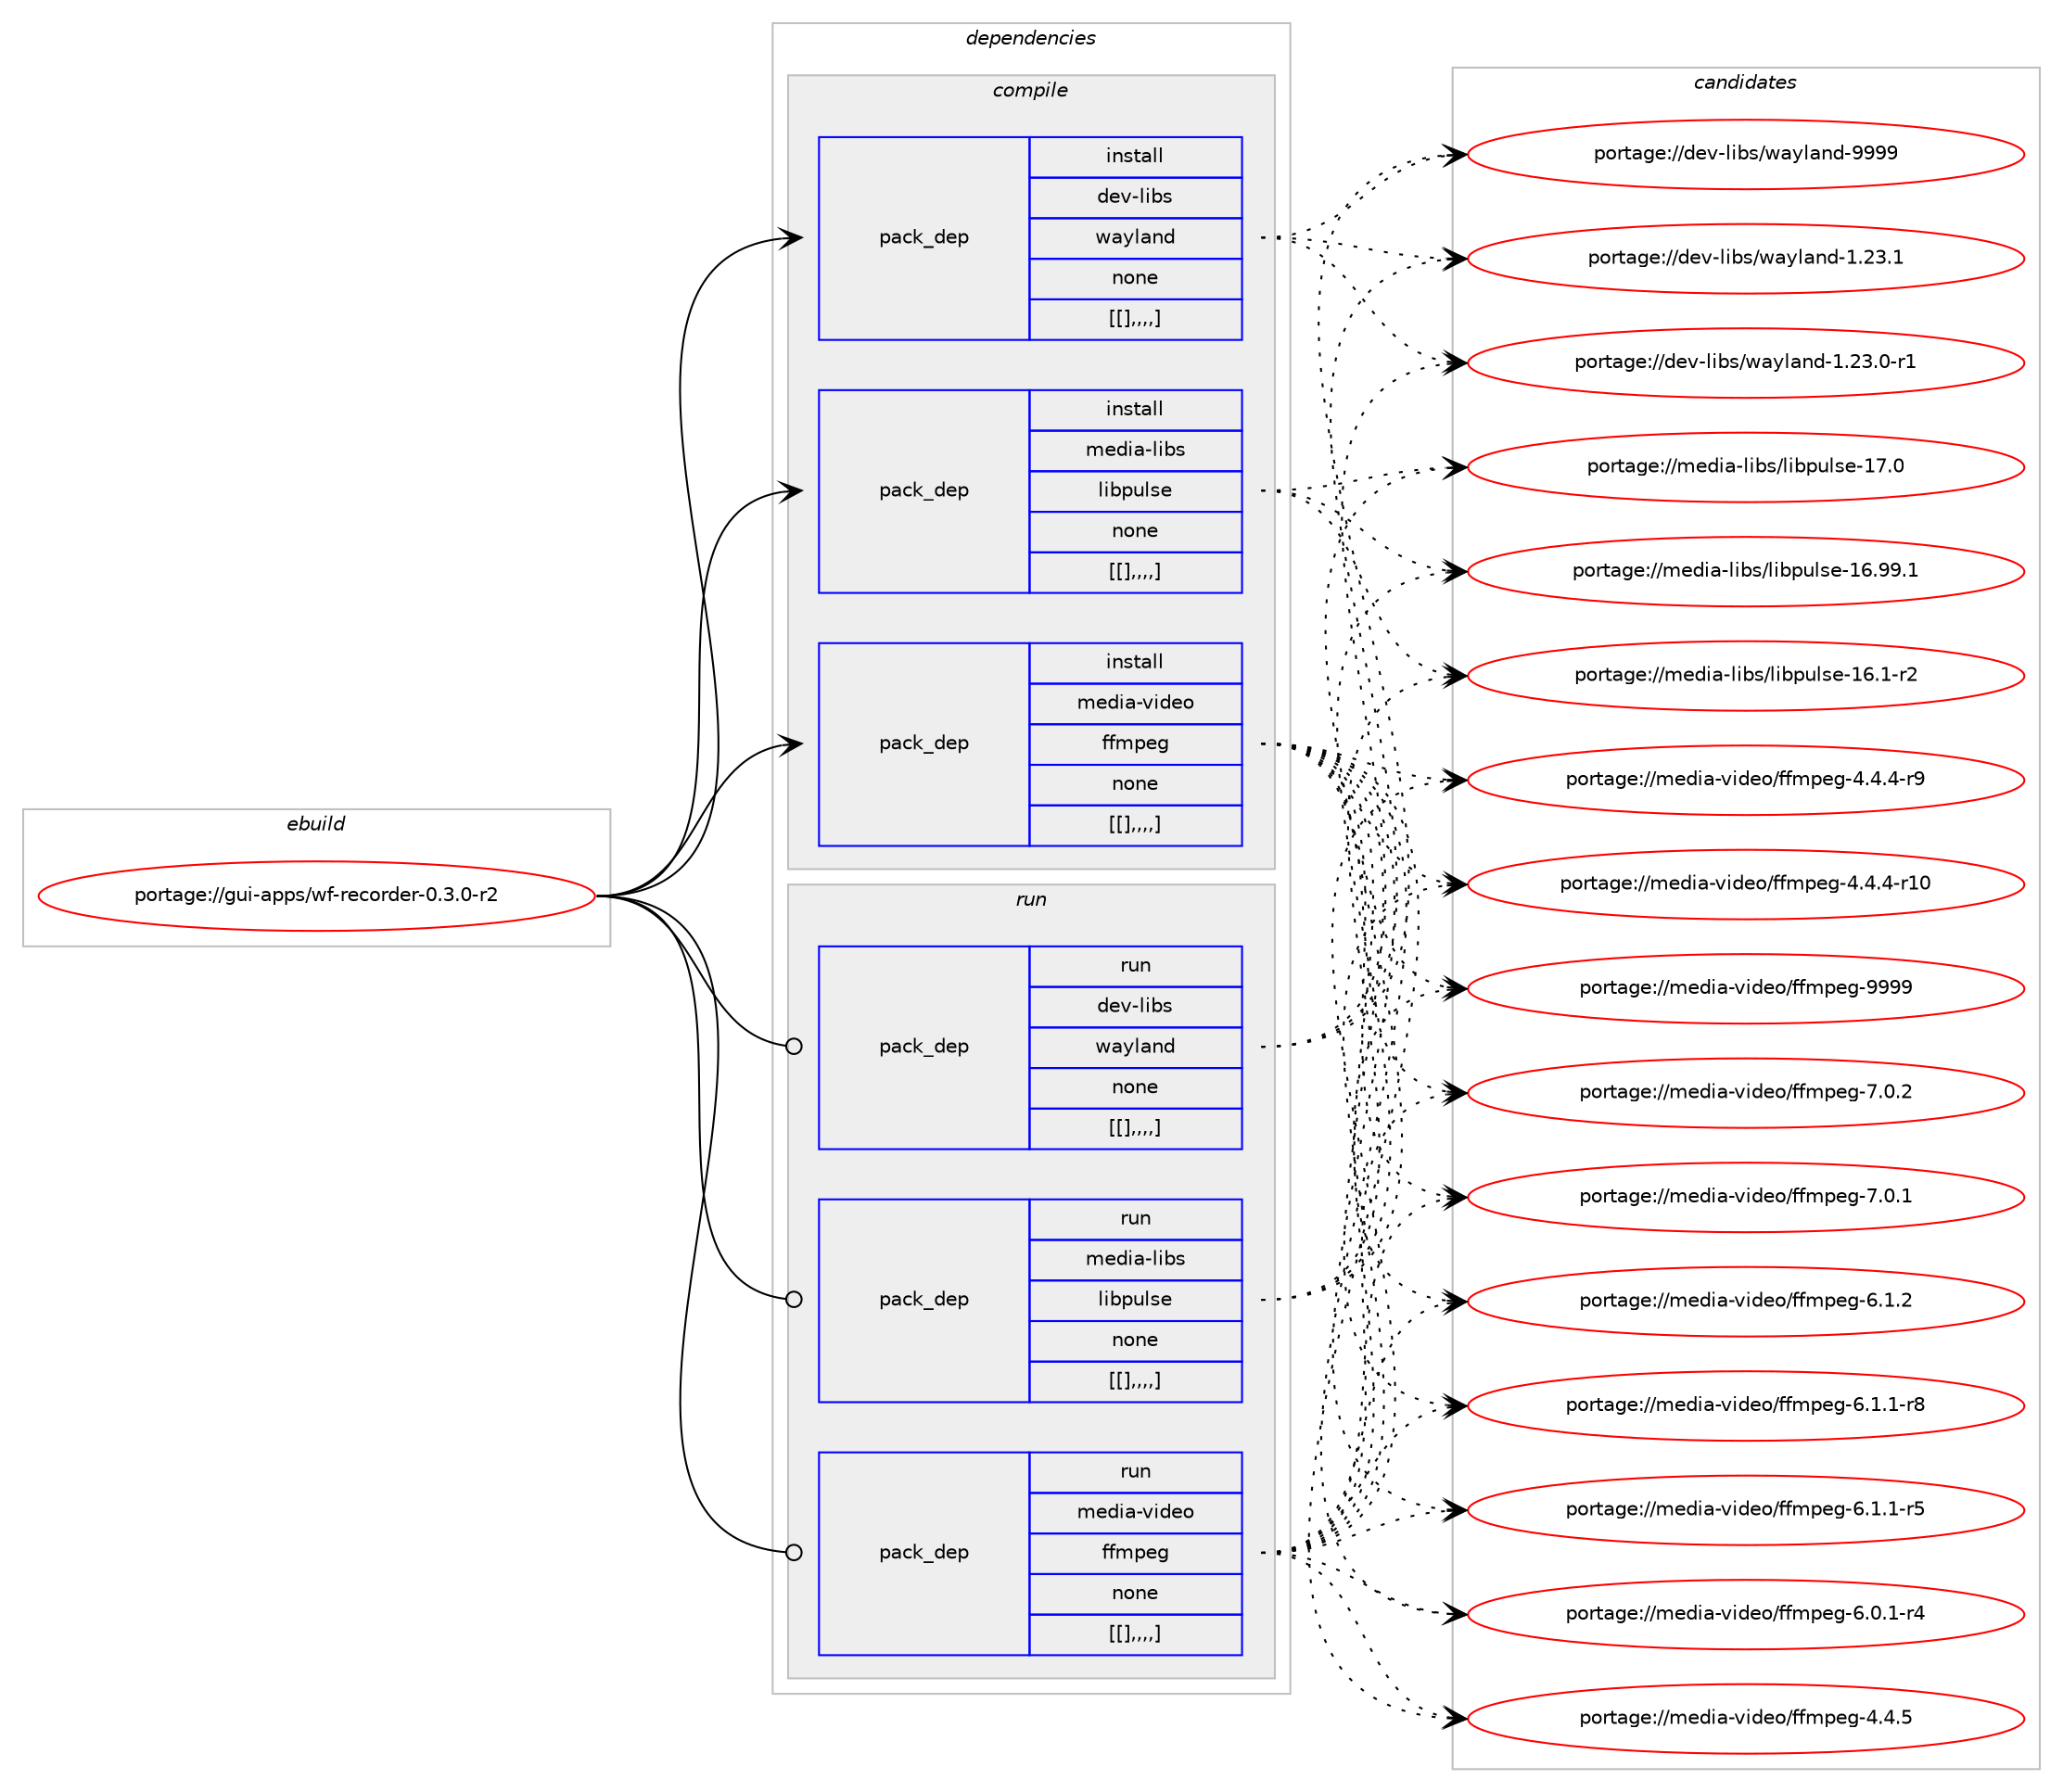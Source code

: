 digraph prolog {

# *************
# Graph options
# *************

newrank=true;
concentrate=true;
compound=true;
graph [rankdir=LR,fontname=Helvetica,fontsize=10,ranksep=1.5];#, ranksep=2.5, nodesep=0.2];
edge  [arrowhead=vee];
node  [fontname=Helvetica,fontsize=10];

# **********
# The ebuild
# **********

subgraph cluster_leftcol {
color=gray;
label=<<i>ebuild</i>>;
id [label="portage://gui-apps/wf-recorder-0.3.0-r2", color=red, width=4, href="../gui-apps/wf-recorder-0.3.0-r2.svg"];
}

# ****************
# The dependencies
# ****************

subgraph cluster_midcol {
color=gray;
label=<<i>dependencies</i>>;
subgraph cluster_compile {
fillcolor="#eeeeee";
style=filled;
label=<<i>compile</i>>;
subgraph pack177813 {
dependency247688 [label=<<TABLE BORDER="0" CELLBORDER="1" CELLSPACING="0" CELLPADDING="4" WIDTH="220"><TR><TD ROWSPAN="6" CELLPADDING="30">pack_dep</TD></TR><TR><TD WIDTH="110">install</TD></TR><TR><TD>dev-libs</TD></TR><TR><TD>wayland</TD></TR><TR><TD>none</TD></TR><TR><TD>[[],,,,]</TD></TR></TABLE>>, shape=none, color=blue];
}
id:e -> dependency247688:w [weight=20,style="solid",arrowhead="vee"];
subgraph pack177814 {
dependency247689 [label=<<TABLE BORDER="0" CELLBORDER="1" CELLSPACING="0" CELLPADDING="4" WIDTH="220"><TR><TD ROWSPAN="6" CELLPADDING="30">pack_dep</TD></TR><TR><TD WIDTH="110">install</TD></TR><TR><TD>media-libs</TD></TR><TR><TD>libpulse</TD></TR><TR><TD>none</TD></TR><TR><TD>[[],,,,]</TD></TR></TABLE>>, shape=none, color=blue];
}
id:e -> dependency247689:w [weight=20,style="solid",arrowhead="vee"];
subgraph pack177815 {
dependency247690 [label=<<TABLE BORDER="0" CELLBORDER="1" CELLSPACING="0" CELLPADDING="4" WIDTH="220"><TR><TD ROWSPAN="6" CELLPADDING="30">pack_dep</TD></TR><TR><TD WIDTH="110">install</TD></TR><TR><TD>media-video</TD></TR><TR><TD>ffmpeg</TD></TR><TR><TD>none</TD></TR><TR><TD>[[],,,,]</TD></TR></TABLE>>, shape=none, color=blue];
}
id:e -> dependency247690:w [weight=20,style="solid",arrowhead="vee"];
}
subgraph cluster_compileandrun {
fillcolor="#eeeeee";
style=filled;
label=<<i>compile and run</i>>;
}
subgraph cluster_run {
fillcolor="#eeeeee";
style=filled;
label=<<i>run</i>>;
subgraph pack177816 {
dependency247691 [label=<<TABLE BORDER="0" CELLBORDER="1" CELLSPACING="0" CELLPADDING="4" WIDTH="220"><TR><TD ROWSPAN="6" CELLPADDING="30">pack_dep</TD></TR><TR><TD WIDTH="110">run</TD></TR><TR><TD>dev-libs</TD></TR><TR><TD>wayland</TD></TR><TR><TD>none</TD></TR><TR><TD>[[],,,,]</TD></TR></TABLE>>, shape=none, color=blue];
}
id:e -> dependency247691:w [weight=20,style="solid",arrowhead="odot"];
subgraph pack177817 {
dependency247692 [label=<<TABLE BORDER="0" CELLBORDER="1" CELLSPACING="0" CELLPADDING="4" WIDTH="220"><TR><TD ROWSPAN="6" CELLPADDING="30">pack_dep</TD></TR><TR><TD WIDTH="110">run</TD></TR><TR><TD>media-libs</TD></TR><TR><TD>libpulse</TD></TR><TR><TD>none</TD></TR><TR><TD>[[],,,,]</TD></TR></TABLE>>, shape=none, color=blue];
}
id:e -> dependency247692:w [weight=20,style="solid",arrowhead="odot"];
subgraph pack177818 {
dependency247693 [label=<<TABLE BORDER="0" CELLBORDER="1" CELLSPACING="0" CELLPADDING="4" WIDTH="220"><TR><TD ROWSPAN="6" CELLPADDING="30">pack_dep</TD></TR><TR><TD WIDTH="110">run</TD></TR><TR><TD>media-video</TD></TR><TR><TD>ffmpeg</TD></TR><TR><TD>none</TD></TR><TR><TD>[[],,,,]</TD></TR></TABLE>>, shape=none, color=blue];
}
id:e -> dependency247693:w [weight=20,style="solid",arrowhead="odot"];
}
}

# **************
# The candidates
# **************

subgraph cluster_choices {
rank=same;
color=gray;
label=<<i>candidates</i>>;

subgraph choice177813 {
color=black;
nodesep=1;
choice10010111845108105981154711997121108971101004557575757 [label="portage://dev-libs/wayland-9999", color=red, width=4,href="../dev-libs/wayland-9999.svg"];
choice100101118451081059811547119971211089711010045494650514649 [label="portage://dev-libs/wayland-1.23.1", color=red, width=4,href="../dev-libs/wayland-1.23.1.svg"];
choice1001011184510810598115471199712110897110100454946505146484511449 [label="portage://dev-libs/wayland-1.23.0-r1", color=red, width=4,href="../dev-libs/wayland-1.23.0-r1.svg"];
dependency247688:e -> choice10010111845108105981154711997121108971101004557575757:w [style=dotted,weight="100"];
dependency247688:e -> choice100101118451081059811547119971211089711010045494650514649:w [style=dotted,weight="100"];
dependency247688:e -> choice1001011184510810598115471199712110897110100454946505146484511449:w [style=dotted,weight="100"];
}
subgraph choice177814 {
color=black;
nodesep=1;
choice10910110010597451081059811547108105981121171081151014549554648 [label="portage://media-libs/libpulse-17.0", color=red, width=4,href="../media-libs/libpulse-17.0.svg"];
choice10910110010597451081059811547108105981121171081151014549544657574649 [label="portage://media-libs/libpulse-16.99.1", color=red, width=4,href="../media-libs/libpulse-16.99.1.svg"];
choice109101100105974510810598115471081059811211710811510145495446494511450 [label="portage://media-libs/libpulse-16.1-r2", color=red, width=4,href="../media-libs/libpulse-16.1-r2.svg"];
dependency247689:e -> choice10910110010597451081059811547108105981121171081151014549554648:w [style=dotted,weight="100"];
dependency247689:e -> choice10910110010597451081059811547108105981121171081151014549544657574649:w [style=dotted,weight="100"];
dependency247689:e -> choice109101100105974510810598115471081059811211710811510145495446494511450:w [style=dotted,weight="100"];
}
subgraph choice177815 {
color=black;
nodesep=1;
choice1091011001059745118105100101111471021021091121011034557575757 [label="portage://media-video/ffmpeg-9999", color=red, width=4,href="../media-video/ffmpeg-9999.svg"];
choice109101100105974511810510010111147102102109112101103455546484650 [label="portage://media-video/ffmpeg-7.0.2", color=red, width=4,href="../media-video/ffmpeg-7.0.2.svg"];
choice109101100105974511810510010111147102102109112101103455546484649 [label="portage://media-video/ffmpeg-7.0.1", color=red, width=4,href="../media-video/ffmpeg-7.0.1.svg"];
choice109101100105974511810510010111147102102109112101103455446494650 [label="portage://media-video/ffmpeg-6.1.2", color=red, width=4,href="../media-video/ffmpeg-6.1.2.svg"];
choice1091011001059745118105100101111471021021091121011034554464946494511456 [label="portage://media-video/ffmpeg-6.1.1-r8", color=red, width=4,href="../media-video/ffmpeg-6.1.1-r8.svg"];
choice1091011001059745118105100101111471021021091121011034554464946494511453 [label="portage://media-video/ffmpeg-6.1.1-r5", color=red, width=4,href="../media-video/ffmpeg-6.1.1-r5.svg"];
choice1091011001059745118105100101111471021021091121011034554464846494511452 [label="portage://media-video/ffmpeg-6.0.1-r4", color=red, width=4,href="../media-video/ffmpeg-6.0.1-r4.svg"];
choice109101100105974511810510010111147102102109112101103455246524653 [label="portage://media-video/ffmpeg-4.4.5", color=red, width=4,href="../media-video/ffmpeg-4.4.5.svg"];
choice1091011001059745118105100101111471021021091121011034552465246524511457 [label="portage://media-video/ffmpeg-4.4.4-r9", color=red, width=4,href="../media-video/ffmpeg-4.4.4-r9.svg"];
choice109101100105974511810510010111147102102109112101103455246524652451144948 [label="portage://media-video/ffmpeg-4.4.4-r10", color=red, width=4,href="../media-video/ffmpeg-4.4.4-r10.svg"];
dependency247690:e -> choice1091011001059745118105100101111471021021091121011034557575757:w [style=dotted,weight="100"];
dependency247690:e -> choice109101100105974511810510010111147102102109112101103455546484650:w [style=dotted,weight="100"];
dependency247690:e -> choice109101100105974511810510010111147102102109112101103455546484649:w [style=dotted,weight="100"];
dependency247690:e -> choice109101100105974511810510010111147102102109112101103455446494650:w [style=dotted,weight="100"];
dependency247690:e -> choice1091011001059745118105100101111471021021091121011034554464946494511456:w [style=dotted,weight="100"];
dependency247690:e -> choice1091011001059745118105100101111471021021091121011034554464946494511453:w [style=dotted,weight="100"];
dependency247690:e -> choice1091011001059745118105100101111471021021091121011034554464846494511452:w [style=dotted,weight="100"];
dependency247690:e -> choice109101100105974511810510010111147102102109112101103455246524653:w [style=dotted,weight="100"];
dependency247690:e -> choice1091011001059745118105100101111471021021091121011034552465246524511457:w [style=dotted,weight="100"];
dependency247690:e -> choice109101100105974511810510010111147102102109112101103455246524652451144948:w [style=dotted,weight="100"];
}
subgraph choice177816 {
color=black;
nodesep=1;
choice10010111845108105981154711997121108971101004557575757 [label="portage://dev-libs/wayland-9999", color=red, width=4,href="../dev-libs/wayland-9999.svg"];
choice100101118451081059811547119971211089711010045494650514649 [label="portage://dev-libs/wayland-1.23.1", color=red, width=4,href="../dev-libs/wayland-1.23.1.svg"];
choice1001011184510810598115471199712110897110100454946505146484511449 [label="portage://dev-libs/wayland-1.23.0-r1", color=red, width=4,href="../dev-libs/wayland-1.23.0-r1.svg"];
dependency247691:e -> choice10010111845108105981154711997121108971101004557575757:w [style=dotted,weight="100"];
dependency247691:e -> choice100101118451081059811547119971211089711010045494650514649:w [style=dotted,weight="100"];
dependency247691:e -> choice1001011184510810598115471199712110897110100454946505146484511449:w [style=dotted,weight="100"];
}
subgraph choice177817 {
color=black;
nodesep=1;
choice10910110010597451081059811547108105981121171081151014549554648 [label="portage://media-libs/libpulse-17.0", color=red, width=4,href="../media-libs/libpulse-17.0.svg"];
choice10910110010597451081059811547108105981121171081151014549544657574649 [label="portage://media-libs/libpulse-16.99.1", color=red, width=4,href="../media-libs/libpulse-16.99.1.svg"];
choice109101100105974510810598115471081059811211710811510145495446494511450 [label="portage://media-libs/libpulse-16.1-r2", color=red, width=4,href="../media-libs/libpulse-16.1-r2.svg"];
dependency247692:e -> choice10910110010597451081059811547108105981121171081151014549554648:w [style=dotted,weight="100"];
dependency247692:e -> choice10910110010597451081059811547108105981121171081151014549544657574649:w [style=dotted,weight="100"];
dependency247692:e -> choice109101100105974510810598115471081059811211710811510145495446494511450:w [style=dotted,weight="100"];
}
subgraph choice177818 {
color=black;
nodesep=1;
choice1091011001059745118105100101111471021021091121011034557575757 [label="portage://media-video/ffmpeg-9999", color=red, width=4,href="../media-video/ffmpeg-9999.svg"];
choice109101100105974511810510010111147102102109112101103455546484650 [label="portage://media-video/ffmpeg-7.0.2", color=red, width=4,href="../media-video/ffmpeg-7.0.2.svg"];
choice109101100105974511810510010111147102102109112101103455546484649 [label="portage://media-video/ffmpeg-7.0.1", color=red, width=4,href="../media-video/ffmpeg-7.0.1.svg"];
choice109101100105974511810510010111147102102109112101103455446494650 [label="portage://media-video/ffmpeg-6.1.2", color=red, width=4,href="../media-video/ffmpeg-6.1.2.svg"];
choice1091011001059745118105100101111471021021091121011034554464946494511456 [label="portage://media-video/ffmpeg-6.1.1-r8", color=red, width=4,href="../media-video/ffmpeg-6.1.1-r8.svg"];
choice1091011001059745118105100101111471021021091121011034554464946494511453 [label="portage://media-video/ffmpeg-6.1.1-r5", color=red, width=4,href="../media-video/ffmpeg-6.1.1-r5.svg"];
choice1091011001059745118105100101111471021021091121011034554464846494511452 [label="portage://media-video/ffmpeg-6.0.1-r4", color=red, width=4,href="../media-video/ffmpeg-6.0.1-r4.svg"];
choice109101100105974511810510010111147102102109112101103455246524653 [label="portage://media-video/ffmpeg-4.4.5", color=red, width=4,href="../media-video/ffmpeg-4.4.5.svg"];
choice1091011001059745118105100101111471021021091121011034552465246524511457 [label="portage://media-video/ffmpeg-4.4.4-r9", color=red, width=4,href="../media-video/ffmpeg-4.4.4-r9.svg"];
choice109101100105974511810510010111147102102109112101103455246524652451144948 [label="portage://media-video/ffmpeg-4.4.4-r10", color=red, width=4,href="../media-video/ffmpeg-4.4.4-r10.svg"];
dependency247693:e -> choice1091011001059745118105100101111471021021091121011034557575757:w [style=dotted,weight="100"];
dependency247693:e -> choice109101100105974511810510010111147102102109112101103455546484650:w [style=dotted,weight="100"];
dependency247693:e -> choice109101100105974511810510010111147102102109112101103455546484649:w [style=dotted,weight="100"];
dependency247693:e -> choice109101100105974511810510010111147102102109112101103455446494650:w [style=dotted,weight="100"];
dependency247693:e -> choice1091011001059745118105100101111471021021091121011034554464946494511456:w [style=dotted,weight="100"];
dependency247693:e -> choice1091011001059745118105100101111471021021091121011034554464946494511453:w [style=dotted,weight="100"];
dependency247693:e -> choice1091011001059745118105100101111471021021091121011034554464846494511452:w [style=dotted,weight="100"];
dependency247693:e -> choice109101100105974511810510010111147102102109112101103455246524653:w [style=dotted,weight="100"];
dependency247693:e -> choice1091011001059745118105100101111471021021091121011034552465246524511457:w [style=dotted,weight="100"];
dependency247693:e -> choice109101100105974511810510010111147102102109112101103455246524652451144948:w [style=dotted,weight="100"];
}
}

}

